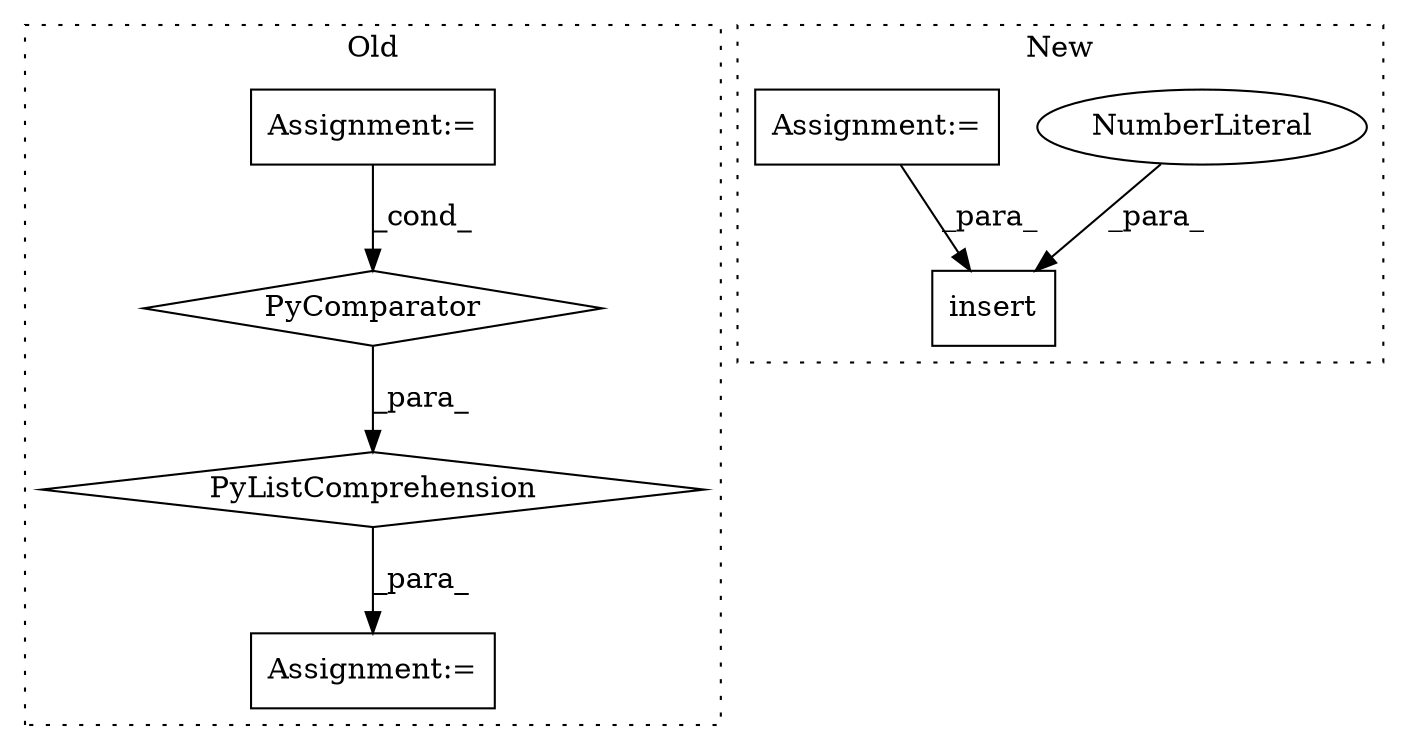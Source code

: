 digraph G {
subgraph cluster0 {
1 [label="PyListComprehension" a="109" s="9948" l="146" shape="diamond"];
3 [label="Assignment:=" a="7" s="10012" l="74" shape="box"];
4 [label="PyComparator" a="113" s="10012" l="74" shape="diamond"];
6 [label="Assignment:=" a="7" s="9921" l="1" shape="box"];
label = "Old";
style="dotted";
}
subgraph cluster1 {
2 [label="insert" a="32" s="10373,10448" l="7,1" shape="box"];
5 [label="NumberLiteral" a="34" s="10398" l="1" shape="ellipse"];
7 [label="Assignment:=" a="7" s="10199" l="1" shape="box"];
label = "New";
style="dotted";
}
1 -> 6 [label="_para_"];
3 -> 4 [label="_cond_"];
4 -> 1 [label="_para_"];
5 -> 2 [label="_para_"];
7 -> 2 [label="_para_"];
}